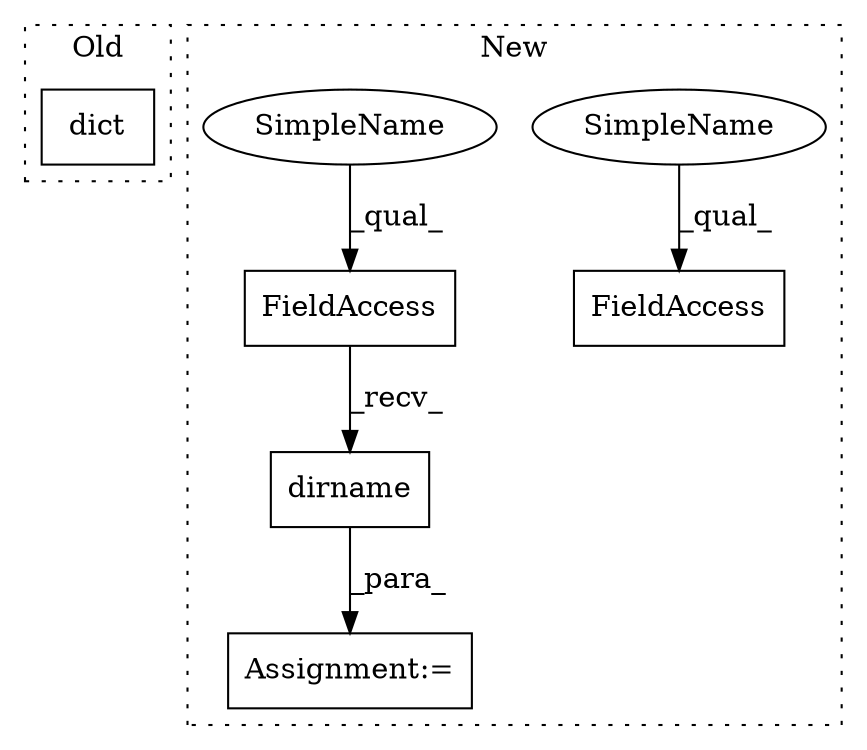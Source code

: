 digraph G {
subgraph cluster0 {
1 [label="dict" a="32" s="3571" l="6" shape="box"];
label = "Old";
style="dotted";
}
subgraph cluster1 {
2 [label="dirname" a="32" s="3388,3404" l="8,1" shape="box"];
3 [label="FieldAccess" a="22" s="3380" l="7" shape="box"];
4 [label="Assignment:=" a="7" s="3460" l="2" shape="box"];
5 [label="FieldAccess" a="22" s="3367" l="7" shape="box"];
6 [label="SimpleName" a="42" s="3367" l="2" shape="ellipse"];
7 [label="SimpleName" a="42" s="3380" l="2" shape="ellipse"];
label = "New";
style="dotted";
}
2 -> 4 [label="_para_"];
3 -> 2 [label="_recv_"];
6 -> 5 [label="_qual_"];
7 -> 3 [label="_qual_"];
}